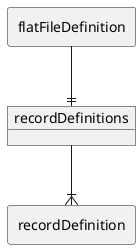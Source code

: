 @startuml
allowmixing
skinparam linetype ortho

rectangle "flatFileDefinition" as p1
rectangle "recordDefinition" as c1
object "recordDefinitions" as e
p1 --|| e
e --|{ c1
@enduml